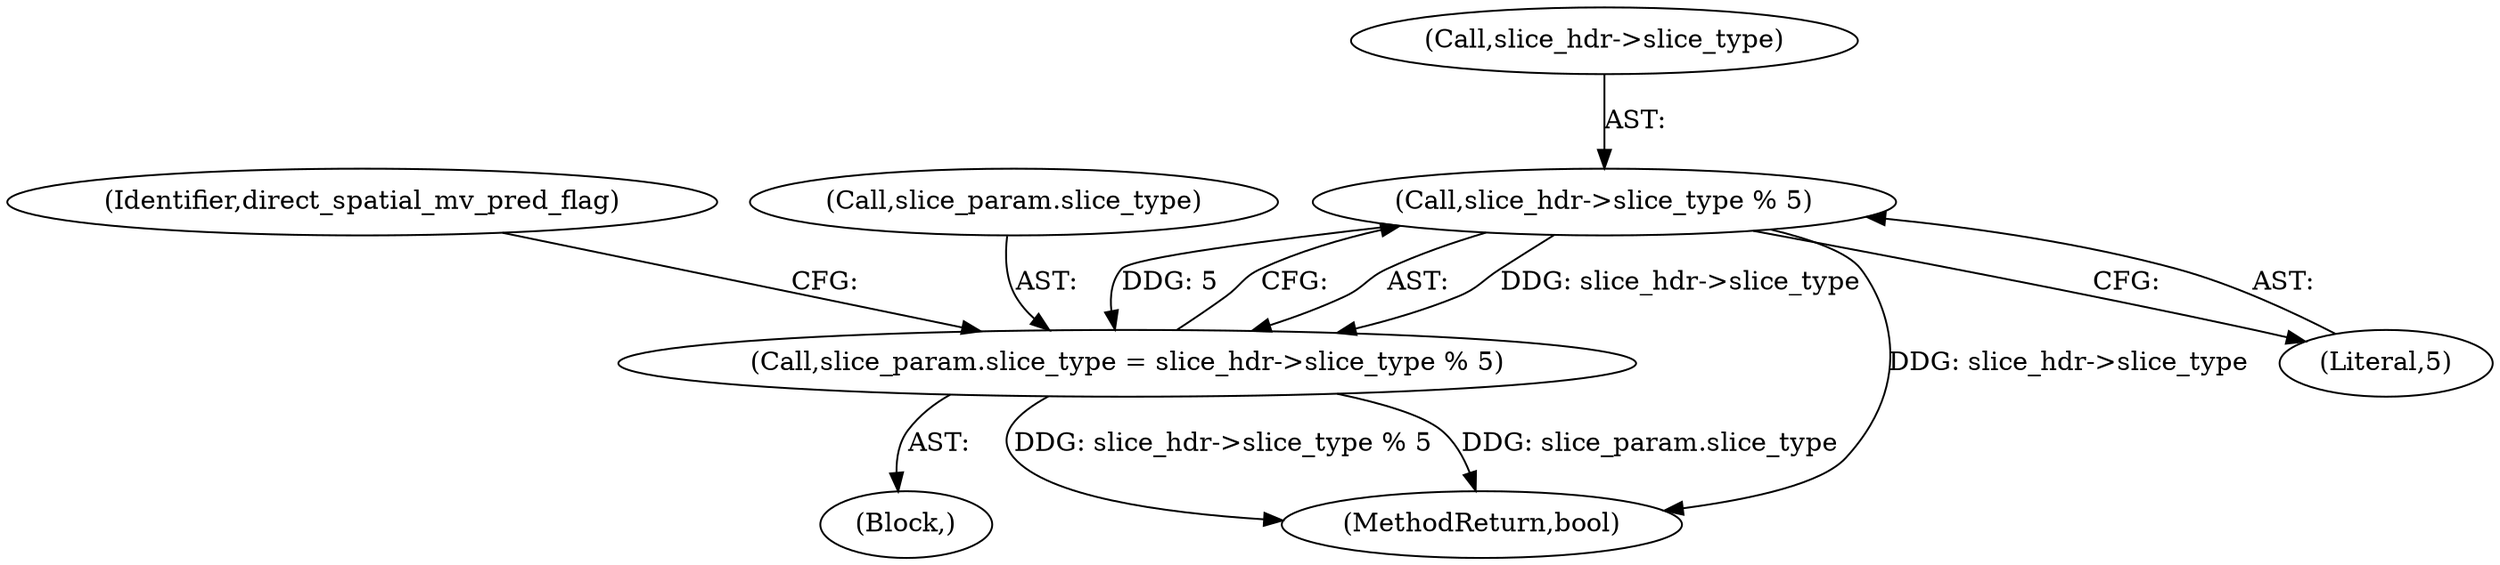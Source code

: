 digraph "0_Chrome_27c68f543e5eba779902447445dfb05ec3f5bf75_5@pointer" {
"1000146" [label="(Call,slice_hdr->slice_type % 5)"];
"1000142" [label="(Call,slice_param.slice_type = slice_hdr->slice_type % 5)"];
"1000491" [label="(MethodReturn,bool)"];
"1000150" [label="(Literal,5)"];
"1000108" [label="(Block,)"];
"1000152" [label="(Identifier,direct_spatial_mv_pred_flag)"];
"1000146" [label="(Call,slice_hdr->slice_type % 5)"];
"1000143" [label="(Call,slice_param.slice_type)"];
"1000142" [label="(Call,slice_param.slice_type = slice_hdr->slice_type % 5)"];
"1000147" [label="(Call,slice_hdr->slice_type)"];
"1000146" -> "1000142"  [label="AST: "];
"1000146" -> "1000150"  [label="CFG: "];
"1000147" -> "1000146"  [label="AST: "];
"1000150" -> "1000146"  [label="AST: "];
"1000142" -> "1000146"  [label="CFG: "];
"1000146" -> "1000491"  [label="DDG: slice_hdr->slice_type"];
"1000146" -> "1000142"  [label="DDG: slice_hdr->slice_type"];
"1000146" -> "1000142"  [label="DDG: 5"];
"1000142" -> "1000108"  [label="AST: "];
"1000143" -> "1000142"  [label="AST: "];
"1000152" -> "1000142"  [label="CFG: "];
"1000142" -> "1000491"  [label="DDG: slice_param.slice_type"];
"1000142" -> "1000491"  [label="DDG: slice_hdr->slice_type % 5"];
}
